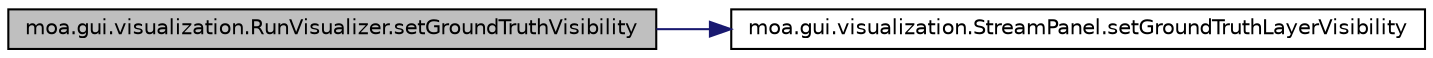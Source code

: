 digraph G
{
  edge [fontname="Helvetica",fontsize="10",labelfontname="Helvetica",labelfontsize="10"];
  node [fontname="Helvetica",fontsize="10",shape=record];
  rankdir=LR;
  Node1 [label="moa.gui.visualization.RunVisualizer.setGroundTruthVisibility",height=0.2,width=0.4,color="black", fillcolor="grey75", style="filled" fontcolor="black"];
  Node1 -> Node2 [color="midnightblue",fontsize="10",style="solid",fontname="Helvetica"];
  Node2 [label="moa.gui.visualization.StreamPanel.setGroundTruthLayerVisibility",height=0.2,width=0.4,color="black", fillcolor="white", style="filled",URL="$classmoa_1_1gui_1_1visualization_1_1StreamPanel.html#a2d173044bdeaff048b909a8a88bcd740"];
}
